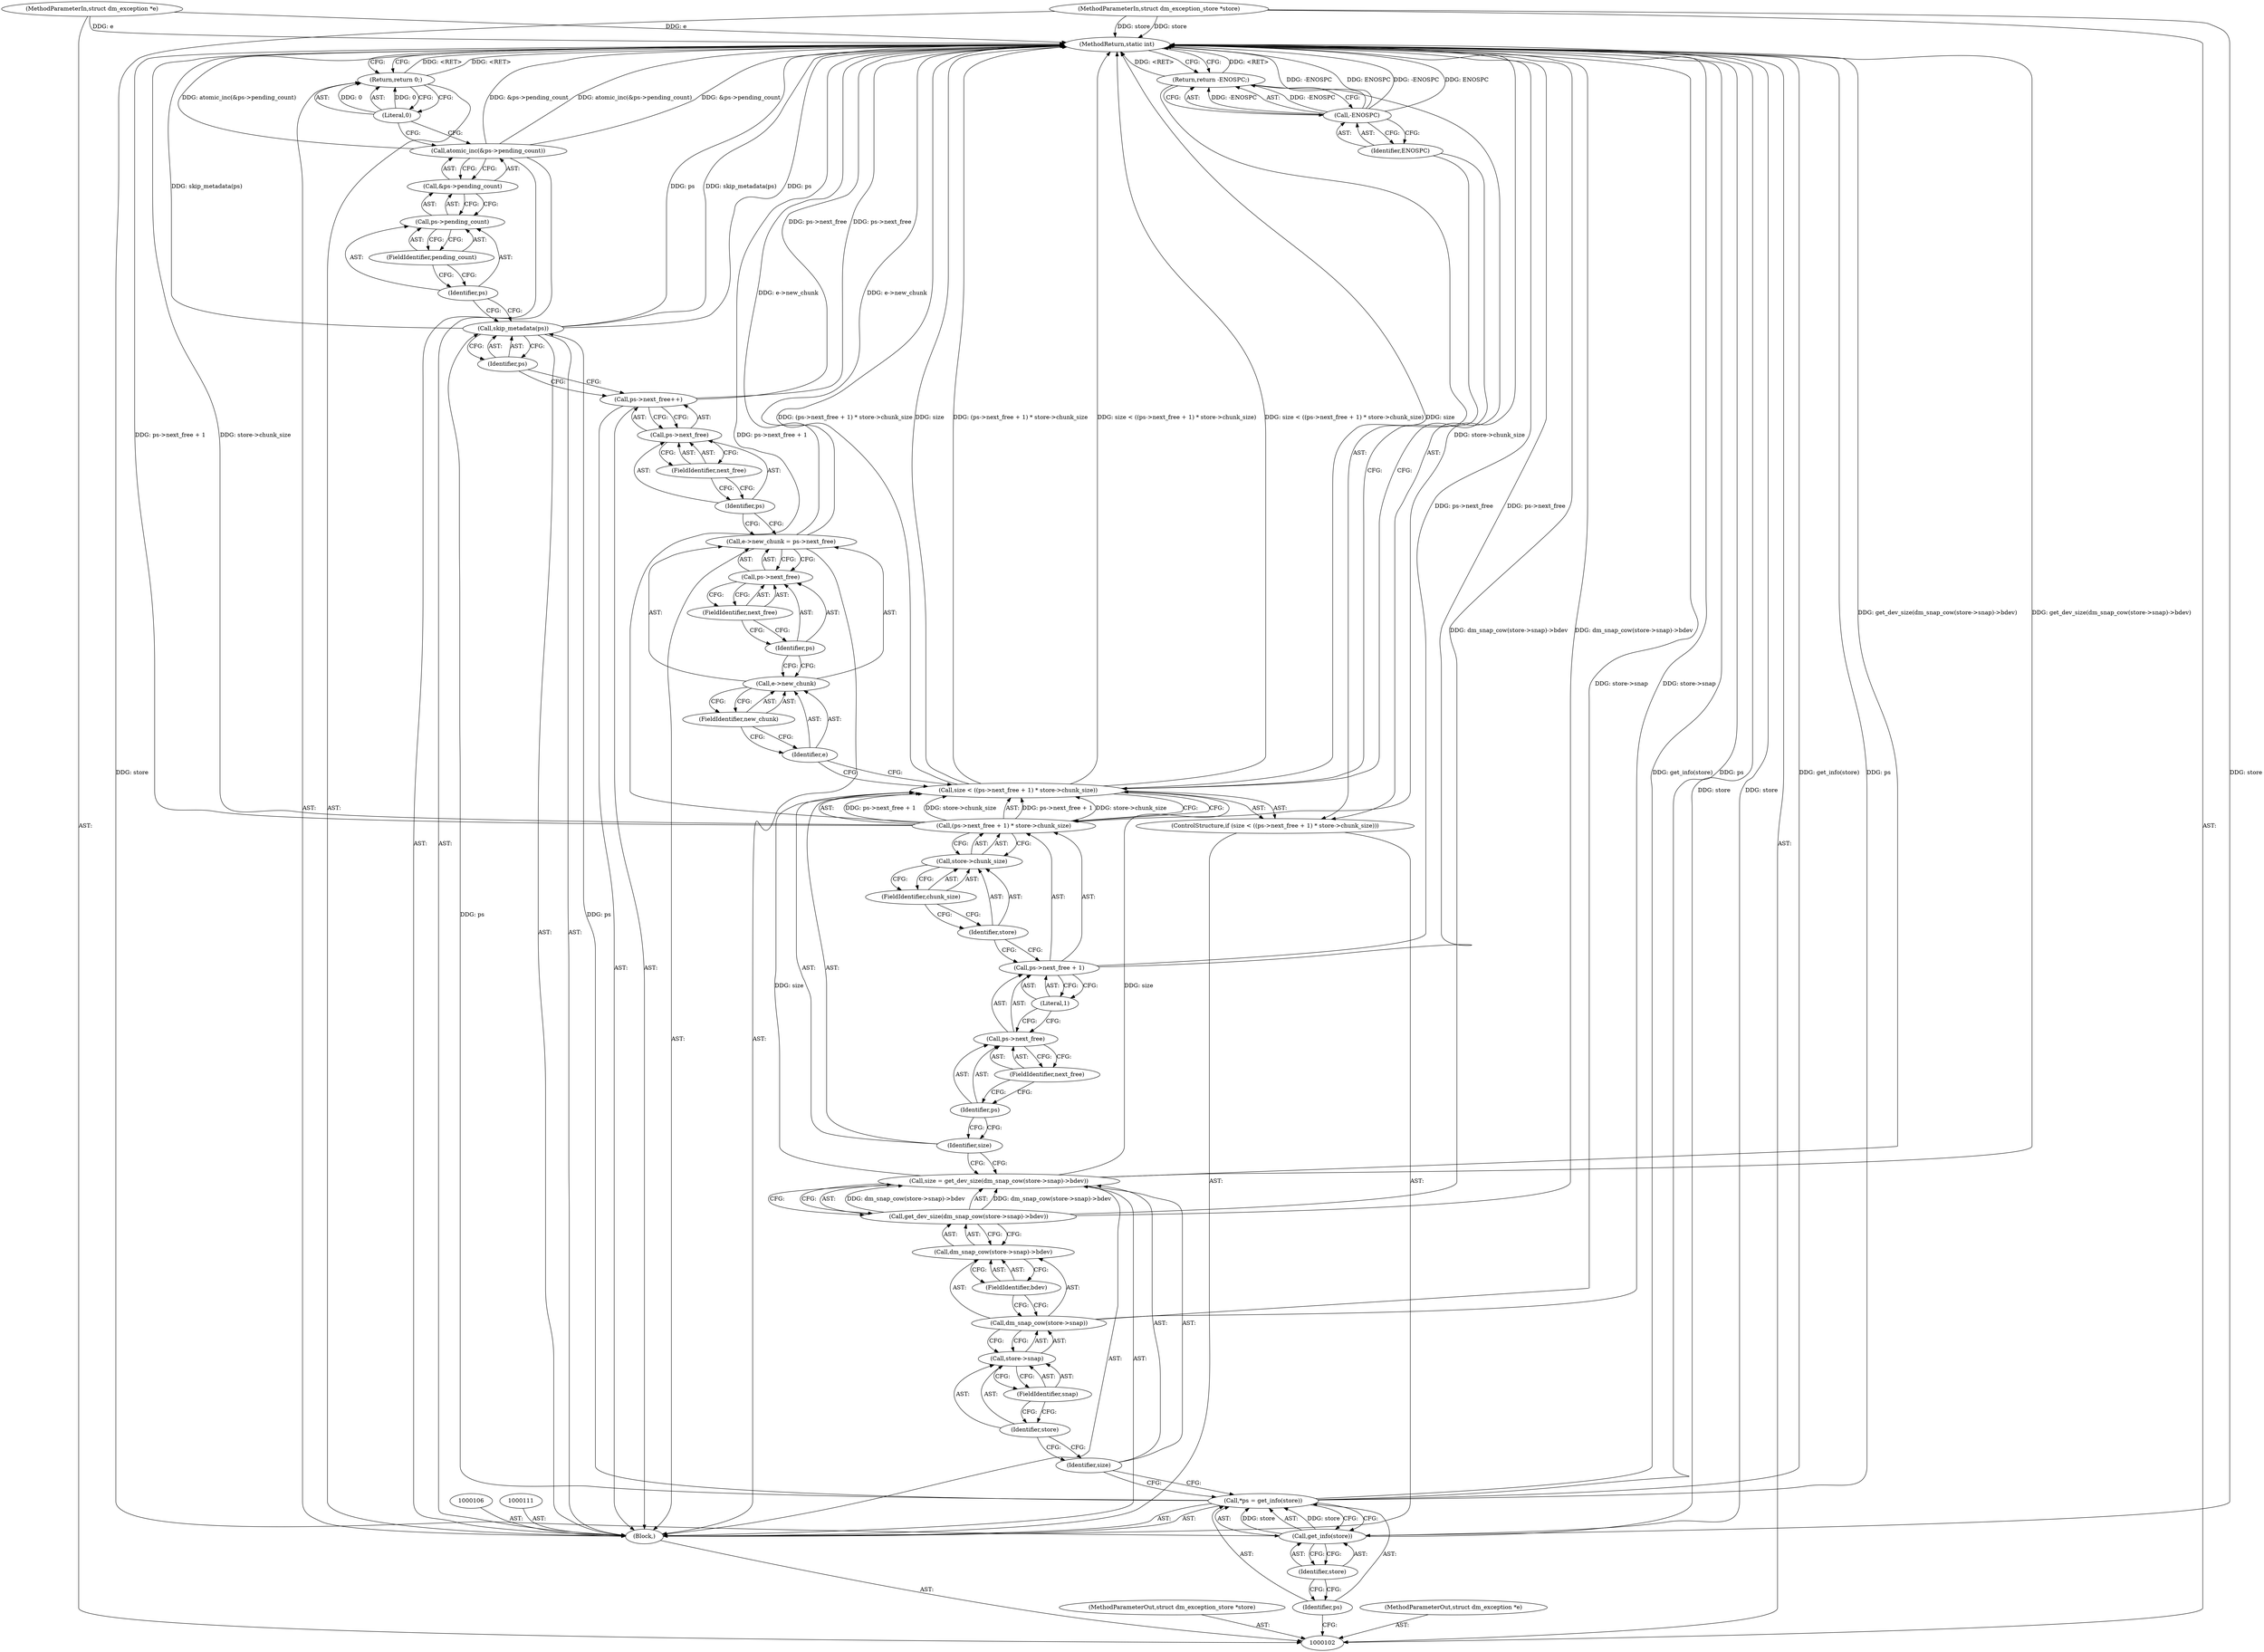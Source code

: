 digraph "0_linux_e9c6a182649f4259db704ae15a91ac820e63b0ca" {
"1000156" [label="(MethodReturn,static int)"];
"1000103" [label="(MethodParameterIn,struct dm_exception_store *store)"];
"1000223" [label="(MethodParameterOut,struct dm_exception_store *store)"];
"1000136" [label="(Call,e->new_chunk = ps->next_free)"];
"1000137" [label="(Call,e->new_chunk)"];
"1000138" [label="(Identifier,e)"];
"1000140" [label="(Call,ps->next_free)"];
"1000141" [label="(Identifier,ps)"];
"1000142" [label="(FieldIdentifier,next_free)"];
"1000139" [label="(FieldIdentifier,new_chunk)"];
"1000143" [label="(Call,ps->next_free++)"];
"1000144" [label="(Call,ps->next_free)"];
"1000145" [label="(Identifier,ps)"];
"1000146" [label="(FieldIdentifier,next_free)"];
"1000147" [label="(Call,skip_metadata(ps))"];
"1000148" [label="(Identifier,ps)"];
"1000104" [label="(MethodParameterIn,struct dm_exception *e)"];
"1000224" [label="(MethodParameterOut,struct dm_exception *e)"];
"1000150" [label="(Call,&ps->pending_count)"];
"1000151" [label="(Call,ps->pending_count)"];
"1000152" [label="(Identifier,ps)"];
"1000153" [label="(FieldIdentifier,pending_count)"];
"1000149" [label="(Call,atomic_inc(&ps->pending_count))"];
"1000154" [label="(Return,return 0;)"];
"1000155" [label="(Literal,0)"];
"1000105" [label="(Block,)"];
"1000107" [label="(Call,*ps = get_info(store))"];
"1000108" [label="(Identifier,ps)"];
"1000109" [label="(Call,get_info(store))"];
"1000110" [label="(Identifier,store)"];
"1000112" [label="(Call,size = get_dev_size(dm_snap_cow(store->snap)->bdev))"];
"1000113" [label="(Identifier,size)"];
"1000114" [label="(Call,get_dev_size(dm_snap_cow(store->snap)->bdev))"];
"1000115" [label="(Call,dm_snap_cow(store->snap)->bdev)"];
"1000116" [label="(Call,dm_snap_cow(store->snap))"];
"1000117" [label="(Call,store->snap)"];
"1000118" [label="(Identifier,store)"];
"1000119" [label="(FieldIdentifier,snap)"];
"1000120" [label="(FieldIdentifier,bdev)"];
"1000121" [label="(ControlStructure,if (size < ((ps->next_free + 1) * store->chunk_size)))"];
"1000124" [label="(Call,(ps->next_free + 1) * store->chunk_size)"];
"1000125" [label="(Call,ps->next_free + 1)"];
"1000126" [label="(Call,ps->next_free)"];
"1000127" [label="(Identifier,ps)"];
"1000128" [label="(FieldIdentifier,next_free)"];
"1000129" [label="(Literal,1)"];
"1000130" [label="(Call,store->chunk_size)"];
"1000131" [label="(Identifier,store)"];
"1000132" [label="(FieldIdentifier,chunk_size)"];
"1000122" [label="(Call,size < ((ps->next_free + 1) * store->chunk_size))"];
"1000123" [label="(Identifier,size)"];
"1000135" [label="(Identifier,ENOSPC)"];
"1000133" [label="(Return,return -ENOSPC;)"];
"1000134" [label="(Call,-ENOSPC)"];
"1000156" -> "1000102"  [label="AST: "];
"1000156" -> "1000133"  [label="CFG: "];
"1000156" -> "1000154"  [label="CFG: "];
"1000133" -> "1000156"  [label="DDG: <RET>"];
"1000116" -> "1000156"  [label="DDG: store->snap"];
"1000124" -> "1000156"  [label="DDG: ps->next_free + 1"];
"1000124" -> "1000156"  [label="DDG: store->chunk_size"];
"1000107" -> "1000156"  [label="DDG: ps"];
"1000107" -> "1000156"  [label="DDG: get_info(store)"];
"1000104" -> "1000156"  [label="DDG: e"];
"1000112" -> "1000156"  [label="DDG: get_dev_size(dm_snap_cow(store->snap)->bdev)"];
"1000122" -> "1000156"  [label="DDG: size"];
"1000122" -> "1000156"  [label="DDG: (ps->next_free + 1) * store->chunk_size"];
"1000122" -> "1000156"  [label="DDG: size < ((ps->next_free + 1) * store->chunk_size)"];
"1000114" -> "1000156"  [label="DDG: dm_snap_cow(store->snap)->bdev"];
"1000149" -> "1000156"  [label="DDG: &ps->pending_count"];
"1000149" -> "1000156"  [label="DDG: atomic_inc(&ps->pending_count)"];
"1000125" -> "1000156"  [label="DDG: ps->next_free"];
"1000103" -> "1000156"  [label="DDG: store"];
"1000143" -> "1000156"  [label="DDG: ps->next_free"];
"1000134" -> "1000156"  [label="DDG: -ENOSPC"];
"1000134" -> "1000156"  [label="DDG: ENOSPC"];
"1000147" -> "1000156"  [label="DDG: ps"];
"1000147" -> "1000156"  [label="DDG: skip_metadata(ps)"];
"1000109" -> "1000156"  [label="DDG: store"];
"1000136" -> "1000156"  [label="DDG: e->new_chunk"];
"1000154" -> "1000156"  [label="DDG: <RET>"];
"1000103" -> "1000102"  [label="AST: "];
"1000103" -> "1000156"  [label="DDG: store"];
"1000103" -> "1000109"  [label="DDG: store"];
"1000223" -> "1000102"  [label="AST: "];
"1000136" -> "1000105"  [label="AST: "];
"1000136" -> "1000140"  [label="CFG: "];
"1000137" -> "1000136"  [label="AST: "];
"1000140" -> "1000136"  [label="AST: "];
"1000145" -> "1000136"  [label="CFG: "];
"1000136" -> "1000156"  [label="DDG: e->new_chunk"];
"1000137" -> "1000136"  [label="AST: "];
"1000137" -> "1000139"  [label="CFG: "];
"1000138" -> "1000137"  [label="AST: "];
"1000139" -> "1000137"  [label="AST: "];
"1000141" -> "1000137"  [label="CFG: "];
"1000138" -> "1000137"  [label="AST: "];
"1000138" -> "1000122"  [label="CFG: "];
"1000139" -> "1000138"  [label="CFG: "];
"1000140" -> "1000136"  [label="AST: "];
"1000140" -> "1000142"  [label="CFG: "];
"1000141" -> "1000140"  [label="AST: "];
"1000142" -> "1000140"  [label="AST: "];
"1000136" -> "1000140"  [label="CFG: "];
"1000141" -> "1000140"  [label="AST: "];
"1000141" -> "1000137"  [label="CFG: "];
"1000142" -> "1000141"  [label="CFG: "];
"1000142" -> "1000140"  [label="AST: "];
"1000142" -> "1000141"  [label="CFG: "];
"1000140" -> "1000142"  [label="CFG: "];
"1000139" -> "1000137"  [label="AST: "];
"1000139" -> "1000138"  [label="CFG: "];
"1000137" -> "1000139"  [label="CFG: "];
"1000143" -> "1000105"  [label="AST: "];
"1000143" -> "1000144"  [label="CFG: "];
"1000144" -> "1000143"  [label="AST: "];
"1000148" -> "1000143"  [label="CFG: "];
"1000143" -> "1000156"  [label="DDG: ps->next_free"];
"1000144" -> "1000143"  [label="AST: "];
"1000144" -> "1000146"  [label="CFG: "];
"1000145" -> "1000144"  [label="AST: "];
"1000146" -> "1000144"  [label="AST: "];
"1000143" -> "1000144"  [label="CFG: "];
"1000145" -> "1000144"  [label="AST: "];
"1000145" -> "1000136"  [label="CFG: "];
"1000146" -> "1000145"  [label="CFG: "];
"1000146" -> "1000144"  [label="AST: "];
"1000146" -> "1000145"  [label="CFG: "];
"1000144" -> "1000146"  [label="CFG: "];
"1000147" -> "1000105"  [label="AST: "];
"1000147" -> "1000148"  [label="CFG: "];
"1000148" -> "1000147"  [label="AST: "];
"1000152" -> "1000147"  [label="CFG: "];
"1000147" -> "1000156"  [label="DDG: ps"];
"1000147" -> "1000156"  [label="DDG: skip_metadata(ps)"];
"1000107" -> "1000147"  [label="DDG: ps"];
"1000148" -> "1000147"  [label="AST: "];
"1000148" -> "1000143"  [label="CFG: "];
"1000147" -> "1000148"  [label="CFG: "];
"1000104" -> "1000102"  [label="AST: "];
"1000104" -> "1000156"  [label="DDG: e"];
"1000224" -> "1000102"  [label="AST: "];
"1000150" -> "1000149"  [label="AST: "];
"1000150" -> "1000151"  [label="CFG: "];
"1000151" -> "1000150"  [label="AST: "];
"1000149" -> "1000150"  [label="CFG: "];
"1000151" -> "1000150"  [label="AST: "];
"1000151" -> "1000153"  [label="CFG: "];
"1000152" -> "1000151"  [label="AST: "];
"1000153" -> "1000151"  [label="AST: "];
"1000150" -> "1000151"  [label="CFG: "];
"1000152" -> "1000151"  [label="AST: "];
"1000152" -> "1000147"  [label="CFG: "];
"1000153" -> "1000152"  [label="CFG: "];
"1000153" -> "1000151"  [label="AST: "];
"1000153" -> "1000152"  [label="CFG: "];
"1000151" -> "1000153"  [label="CFG: "];
"1000149" -> "1000105"  [label="AST: "];
"1000149" -> "1000150"  [label="CFG: "];
"1000150" -> "1000149"  [label="AST: "];
"1000155" -> "1000149"  [label="CFG: "];
"1000149" -> "1000156"  [label="DDG: &ps->pending_count"];
"1000149" -> "1000156"  [label="DDG: atomic_inc(&ps->pending_count)"];
"1000154" -> "1000105"  [label="AST: "];
"1000154" -> "1000155"  [label="CFG: "];
"1000155" -> "1000154"  [label="AST: "];
"1000156" -> "1000154"  [label="CFG: "];
"1000154" -> "1000156"  [label="DDG: <RET>"];
"1000155" -> "1000154"  [label="DDG: 0"];
"1000155" -> "1000154"  [label="AST: "];
"1000155" -> "1000149"  [label="CFG: "];
"1000154" -> "1000155"  [label="CFG: "];
"1000155" -> "1000154"  [label="DDG: 0"];
"1000105" -> "1000102"  [label="AST: "];
"1000106" -> "1000105"  [label="AST: "];
"1000107" -> "1000105"  [label="AST: "];
"1000111" -> "1000105"  [label="AST: "];
"1000112" -> "1000105"  [label="AST: "];
"1000121" -> "1000105"  [label="AST: "];
"1000136" -> "1000105"  [label="AST: "];
"1000143" -> "1000105"  [label="AST: "];
"1000147" -> "1000105"  [label="AST: "];
"1000149" -> "1000105"  [label="AST: "];
"1000154" -> "1000105"  [label="AST: "];
"1000107" -> "1000105"  [label="AST: "];
"1000107" -> "1000109"  [label="CFG: "];
"1000108" -> "1000107"  [label="AST: "];
"1000109" -> "1000107"  [label="AST: "];
"1000113" -> "1000107"  [label="CFG: "];
"1000107" -> "1000156"  [label="DDG: ps"];
"1000107" -> "1000156"  [label="DDG: get_info(store)"];
"1000109" -> "1000107"  [label="DDG: store"];
"1000107" -> "1000147"  [label="DDG: ps"];
"1000108" -> "1000107"  [label="AST: "];
"1000108" -> "1000102"  [label="CFG: "];
"1000110" -> "1000108"  [label="CFG: "];
"1000109" -> "1000107"  [label="AST: "];
"1000109" -> "1000110"  [label="CFG: "];
"1000110" -> "1000109"  [label="AST: "];
"1000107" -> "1000109"  [label="CFG: "];
"1000109" -> "1000156"  [label="DDG: store"];
"1000109" -> "1000107"  [label="DDG: store"];
"1000103" -> "1000109"  [label="DDG: store"];
"1000110" -> "1000109"  [label="AST: "];
"1000110" -> "1000108"  [label="CFG: "];
"1000109" -> "1000110"  [label="CFG: "];
"1000112" -> "1000105"  [label="AST: "];
"1000112" -> "1000114"  [label="CFG: "];
"1000113" -> "1000112"  [label="AST: "];
"1000114" -> "1000112"  [label="AST: "];
"1000123" -> "1000112"  [label="CFG: "];
"1000112" -> "1000156"  [label="DDG: get_dev_size(dm_snap_cow(store->snap)->bdev)"];
"1000114" -> "1000112"  [label="DDG: dm_snap_cow(store->snap)->bdev"];
"1000112" -> "1000122"  [label="DDG: size"];
"1000113" -> "1000112"  [label="AST: "];
"1000113" -> "1000107"  [label="CFG: "];
"1000118" -> "1000113"  [label="CFG: "];
"1000114" -> "1000112"  [label="AST: "];
"1000114" -> "1000115"  [label="CFG: "];
"1000115" -> "1000114"  [label="AST: "];
"1000112" -> "1000114"  [label="CFG: "];
"1000114" -> "1000156"  [label="DDG: dm_snap_cow(store->snap)->bdev"];
"1000114" -> "1000112"  [label="DDG: dm_snap_cow(store->snap)->bdev"];
"1000115" -> "1000114"  [label="AST: "];
"1000115" -> "1000120"  [label="CFG: "];
"1000116" -> "1000115"  [label="AST: "];
"1000120" -> "1000115"  [label="AST: "];
"1000114" -> "1000115"  [label="CFG: "];
"1000116" -> "1000115"  [label="AST: "];
"1000116" -> "1000117"  [label="CFG: "];
"1000117" -> "1000116"  [label="AST: "];
"1000120" -> "1000116"  [label="CFG: "];
"1000116" -> "1000156"  [label="DDG: store->snap"];
"1000117" -> "1000116"  [label="AST: "];
"1000117" -> "1000119"  [label="CFG: "];
"1000118" -> "1000117"  [label="AST: "];
"1000119" -> "1000117"  [label="AST: "];
"1000116" -> "1000117"  [label="CFG: "];
"1000118" -> "1000117"  [label="AST: "];
"1000118" -> "1000113"  [label="CFG: "];
"1000119" -> "1000118"  [label="CFG: "];
"1000119" -> "1000117"  [label="AST: "];
"1000119" -> "1000118"  [label="CFG: "];
"1000117" -> "1000119"  [label="CFG: "];
"1000120" -> "1000115"  [label="AST: "];
"1000120" -> "1000116"  [label="CFG: "];
"1000115" -> "1000120"  [label="CFG: "];
"1000121" -> "1000105"  [label="AST: "];
"1000122" -> "1000121"  [label="AST: "];
"1000133" -> "1000121"  [label="AST: "];
"1000124" -> "1000122"  [label="AST: "];
"1000124" -> "1000130"  [label="CFG: "];
"1000125" -> "1000124"  [label="AST: "];
"1000130" -> "1000124"  [label="AST: "];
"1000122" -> "1000124"  [label="CFG: "];
"1000124" -> "1000156"  [label="DDG: ps->next_free + 1"];
"1000124" -> "1000156"  [label="DDG: store->chunk_size"];
"1000124" -> "1000122"  [label="DDG: ps->next_free + 1"];
"1000124" -> "1000122"  [label="DDG: store->chunk_size"];
"1000125" -> "1000124"  [label="AST: "];
"1000125" -> "1000129"  [label="CFG: "];
"1000126" -> "1000125"  [label="AST: "];
"1000129" -> "1000125"  [label="AST: "];
"1000131" -> "1000125"  [label="CFG: "];
"1000125" -> "1000156"  [label="DDG: ps->next_free"];
"1000126" -> "1000125"  [label="AST: "];
"1000126" -> "1000128"  [label="CFG: "];
"1000127" -> "1000126"  [label="AST: "];
"1000128" -> "1000126"  [label="AST: "];
"1000129" -> "1000126"  [label="CFG: "];
"1000127" -> "1000126"  [label="AST: "];
"1000127" -> "1000123"  [label="CFG: "];
"1000128" -> "1000127"  [label="CFG: "];
"1000128" -> "1000126"  [label="AST: "];
"1000128" -> "1000127"  [label="CFG: "];
"1000126" -> "1000128"  [label="CFG: "];
"1000129" -> "1000125"  [label="AST: "];
"1000129" -> "1000126"  [label="CFG: "];
"1000125" -> "1000129"  [label="CFG: "];
"1000130" -> "1000124"  [label="AST: "];
"1000130" -> "1000132"  [label="CFG: "];
"1000131" -> "1000130"  [label="AST: "];
"1000132" -> "1000130"  [label="AST: "];
"1000124" -> "1000130"  [label="CFG: "];
"1000131" -> "1000130"  [label="AST: "];
"1000131" -> "1000125"  [label="CFG: "];
"1000132" -> "1000131"  [label="CFG: "];
"1000132" -> "1000130"  [label="AST: "];
"1000132" -> "1000131"  [label="CFG: "];
"1000130" -> "1000132"  [label="CFG: "];
"1000122" -> "1000121"  [label="AST: "];
"1000122" -> "1000124"  [label="CFG: "];
"1000123" -> "1000122"  [label="AST: "];
"1000124" -> "1000122"  [label="AST: "];
"1000135" -> "1000122"  [label="CFG: "];
"1000138" -> "1000122"  [label="CFG: "];
"1000122" -> "1000156"  [label="DDG: size"];
"1000122" -> "1000156"  [label="DDG: (ps->next_free + 1) * store->chunk_size"];
"1000122" -> "1000156"  [label="DDG: size < ((ps->next_free + 1) * store->chunk_size)"];
"1000112" -> "1000122"  [label="DDG: size"];
"1000124" -> "1000122"  [label="DDG: ps->next_free + 1"];
"1000124" -> "1000122"  [label="DDG: store->chunk_size"];
"1000123" -> "1000122"  [label="AST: "];
"1000123" -> "1000112"  [label="CFG: "];
"1000127" -> "1000123"  [label="CFG: "];
"1000135" -> "1000134"  [label="AST: "];
"1000135" -> "1000122"  [label="CFG: "];
"1000134" -> "1000135"  [label="CFG: "];
"1000133" -> "1000121"  [label="AST: "];
"1000133" -> "1000134"  [label="CFG: "];
"1000134" -> "1000133"  [label="AST: "];
"1000156" -> "1000133"  [label="CFG: "];
"1000133" -> "1000156"  [label="DDG: <RET>"];
"1000134" -> "1000133"  [label="DDG: -ENOSPC"];
"1000134" -> "1000133"  [label="AST: "];
"1000134" -> "1000135"  [label="CFG: "];
"1000135" -> "1000134"  [label="AST: "];
"1000133" -> "1000134"  [label="CFG: "];
"1000134" -> "1000156"  [label="DDG: -ENOSPC"];
"1000134" -> "1000156"  [label="DDG: ENOSPC"];
"1000134" -> "1000133"  [label="DDG: -ENOSPC"];
}
